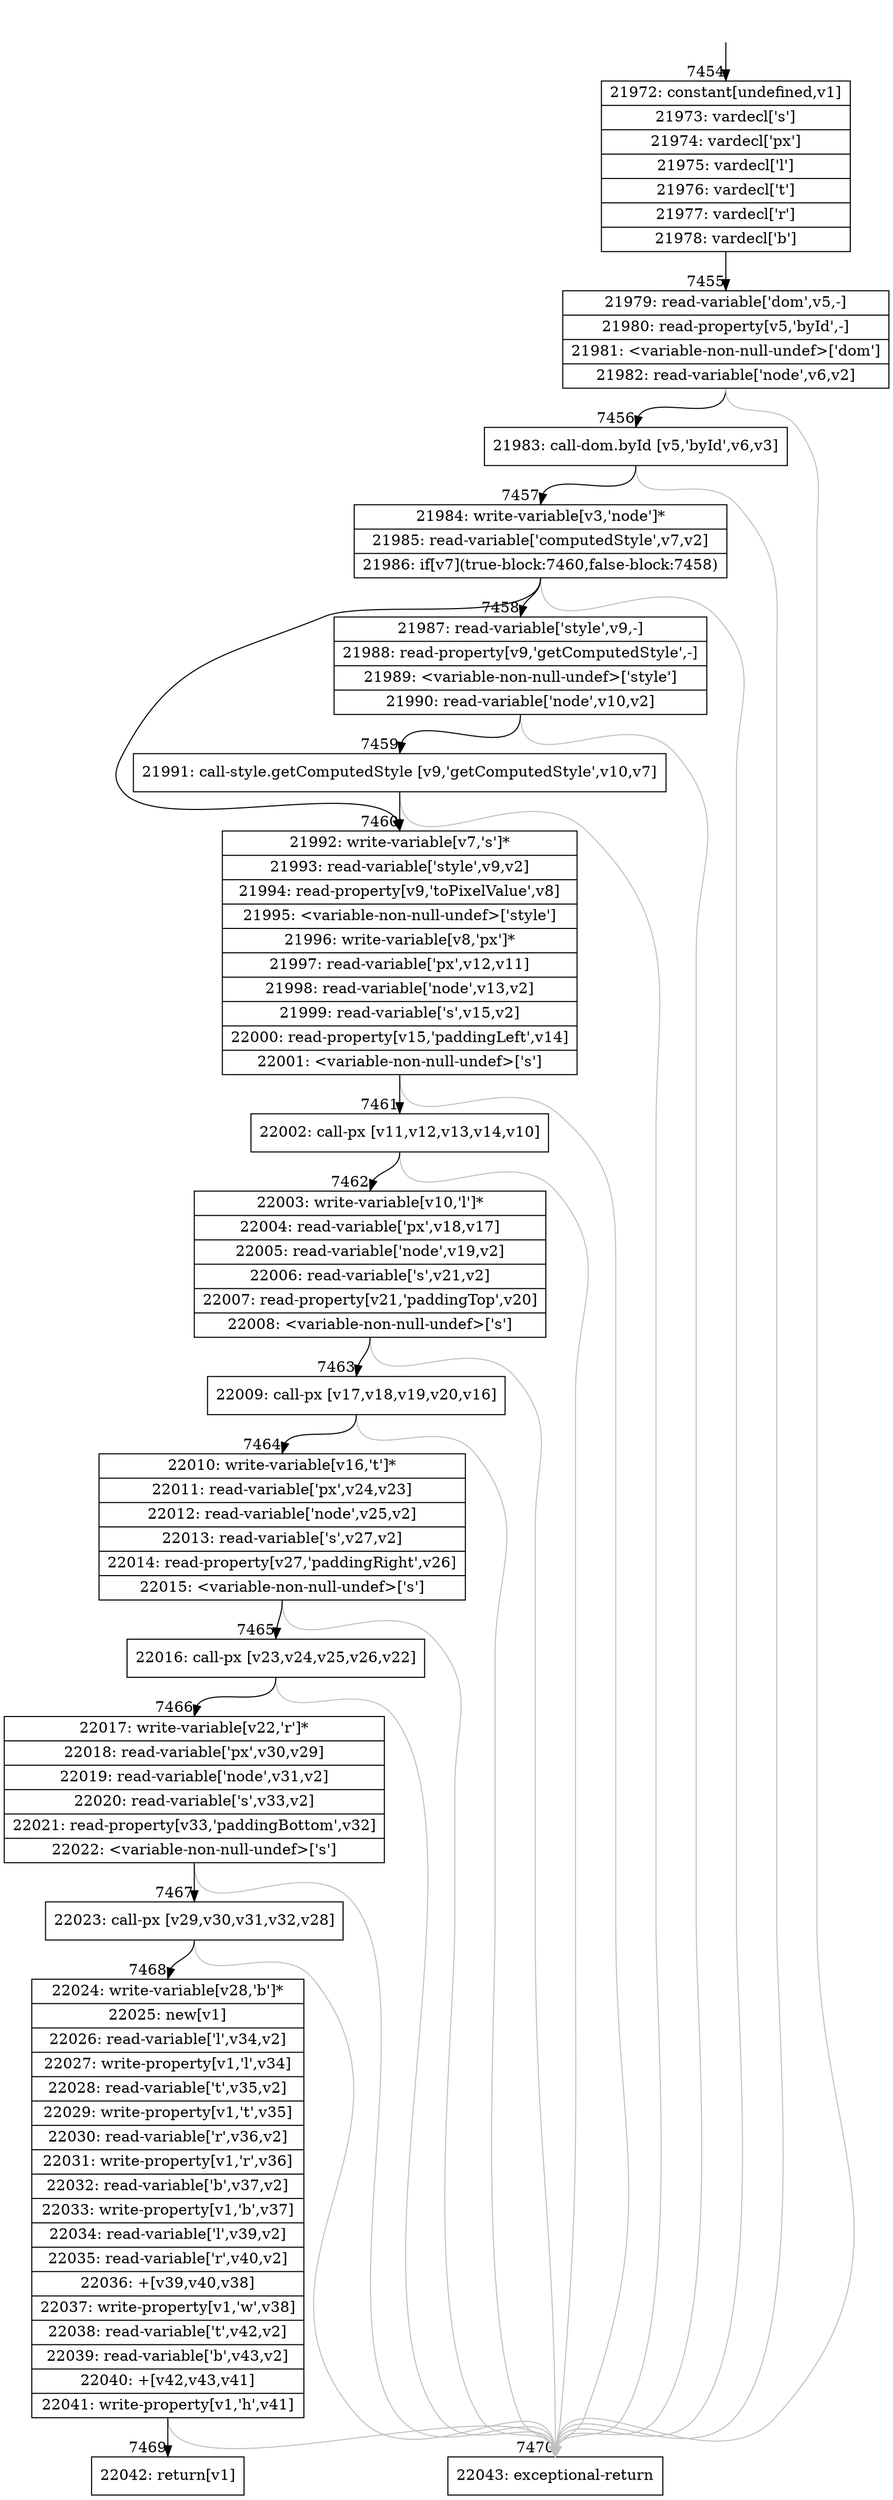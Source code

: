 digraph {
rankdir="TD"
BB_entry514[shape=none,label=""];
BB_entry514 -> BB7454 [tailport=s, headport=n, headlabel="    7454"]
BB7454 [shape=record label="{21972: constant[undefined,v1]|21973: vardecl['s']|21974: vardecl['px']|21975: vardecl['l']|21976: vardecl['t']|21977: vardecl['r']|21978: vardecl['b']}" ] 
BB7454 -> BB7455 [tailport=s, headport=n, headlabel="      7455"]
BB7455 [shape=record label="{21979: read-variable['dom',v5,-]|21980: read-property[v5,'byId',-]|21981: \<variable-non-null-undef\>['dom']|21982: read-variable['node',v6,v2]}" ] 
BB7455 -> BB7456 [tailport=s, headport=n, headlabel="      7456"]
BB7455 -> BB7470 [tailport=s, headport=n, color=gray, headlabel="      7470"]
BB7456 [shape=record label="{21983: call-dom.byId [v5,'byId',v6,v3]}" ] 
BB7456 -> BB7457 [tailport=s, headport=n, headlabel="      7457"]
BB7456 -> BB7470 [tailport=s, headport=n, color=gray]
BB7457 [shape=record label="{21984: write-variable[v3,'node']*|21985: read-variable['computedStyle',v7,v2]|21986: if[v7](true-block:7460,false-block:7458)}" ] 
BB7457 -> BB7460 [tailport=s, headport=n, headlabel="      7460"]
BB7457 -> BB7458 [tailport=s, headport=n, headlabel="      7458"]
BB7457 -> BB7470 [tailport=s, headport=n, color=gray]
BB7458 [shape=record label="{21987: read-variable['style',v9,-]|21988: read-property[v9,'getComputedStyle',-]|21989: \<variable-non-null-undef\>['style']|21990: read-variable['node',v10,v2]}" ] 
BB7458 -> BB7459 [tailport=s, headport=n, headlabel="      7459"]
BB7458 -> BB7470 [tailport=s, headport=n, color=gray]
BB7459 [shape=record label="{21991: call-style.getComputedStyle [v9,'getComputedStyle',v10,v7]}" ] 
BB7459 -> BB7460 [tailport=s, headport=n]
BB7459 -> BB7470 [tailport=s, headport=n, color=gray]
BB7460 [shape=record label="{21992: write-variable[v7,'s']*|21993: read-variable['style',v9,v2]|21994: read-property[v9,'toPixelValue',v8]|21995: \<variable-non-null-undef\>['style']|21996: write-variable[v8,'px']*|21997: read-variable['px',v12,v11]|21998: read-variable['node',v13,v2]|21999: read-variable['s',v15,v2]|22000: read-property[v15,'paddingLeft',v14]|22001: \<variable-non-null-undef\>['s']}" ] 
BB7460 -> BB7461 [tailport=s, headport=n, headlabel="      7461"]
BB7460 -> BB7470 [tailport=s, headport=n, color=gray]
BB7461 [shape=record label="{22002: call-px [v11,v12,v13,v14,v10]}" ] 
BB7461 -> BB7462 [tailport=s, headport=n, headlabel="      7462"]
BB7461 -> BB7470 [tailport=s, headport=n, color=gray]
BB7462 [shape=record label="{22003: write-variable[v10,'l']*|22004: read-variable['px',v18,v17]|22005: read-variable['node',v19,v2]|22006: read-variable['s',v21,v2]|22007: read-property[v21,'paddingTop',v20]|22008: \<variable-non-null-undef\>['s']}" ] 
BB7462 -> BB7463 [tailport=s, headport=n, headlabel="      7463"]
BB7462 -> BB7470 [tailport=s, headport=n, color=gray]
BB7463 [shape=record label="{22009: call-px [v17,v18,v19,v20,v16]}" ] 
BB7463 -> BB7464 [tailport=s, headport=n, headlabel="      7464"]
BB7463 -> BB7470 [tailport=s, headport=n, color=gray]
BB7464 [shape=record label="{22010: write-variable[v16,'t']*|22011: read-variable['px',v24,v23]|22012: read-variable['node',v25,v2]|22013: read-variable['s',v27,v2]|22014: read-property[v27,'paddingRight',v26]|22015: \<variable-non-null-undef\>['s']}" ] 
BB7464 -> BB7465 [tailport=s, headport=n, headlabel="      7465"]
BB7464 -> BB7470 [tailport=s, headport=n, color=gray]
BB7465 [shape=record label="{22016: call-px [v23,v24,v25,v26,v22]}" ] 
BB7465 -> BB7466 [tailport=s, headport=n, headlabel="      7466"]
BB7465 -> BB7470 [tailport=s, headport=n, color=gray]
BB7466 [shape=record label="{22017: write-variable[v22,'r']*|22018: read-variable['px',v30,v29]|22019: read-variable['node',v31,v2]|22020: read-variable['s',v33,v2]|22021: read-property[v33,'paddingBottom',v32]|22022: \<variable-non-null-undef\>['s']}" ] 
BB7466 -> BB7467 [tailport=s, headport=n, headlabel="      7467"]
BB7466 -> BB7470 [tailport=s, headport=n, color=gray]
BB7467 [shape=record label="{22023: call-px [v29,v30,v31,v32,v28]}" ] 
BB7467 -> BB7468 [tailport=s, headport=n, headlabel="      7468"]
BB7467 -> BB7470 [tailport=s, headport=n, color=gray]
BB7468 [shape=record label="{22024: write-variable[v28,'b']*|22025: new[v1]|22026: read-variable['l',v34,v2]|22027: write-property[v1,'l',v34]|22028: read-variable['t',v35,v2]|22029: write-property[v1,'t',v35]|22030: read-variable['r',v36,v2]|22031: write-property[v1,'r',v36]|22032: read-variable['b',v37,v2]|22033: write-property[v1,'b',v37]|22034: read-variable['l',v39,v2]|22035: read-variable['r',v40,v2]|22036: +[v39,v40,v38]|22037: write-property[v1,'w',v38]|22038: read-variable['t',v42,v2]|22039: read-variable['b',v43,v2]|22040: +[v42,v43,v41]|22041: write-property[v1,'h',v41]}" ] 
BB7468 -> BB7469 [tailport=s, headport=n, headlabel="      7469"]
BB7468 -> BB7470 [tailport=s, headport=n, color=gray]
BB7469 [shape=record label="{22042: return[v1]}" ] 
BB7470 [shape=record label="{22043: exceptional-return}" ] 
//#$~ 10434
}
